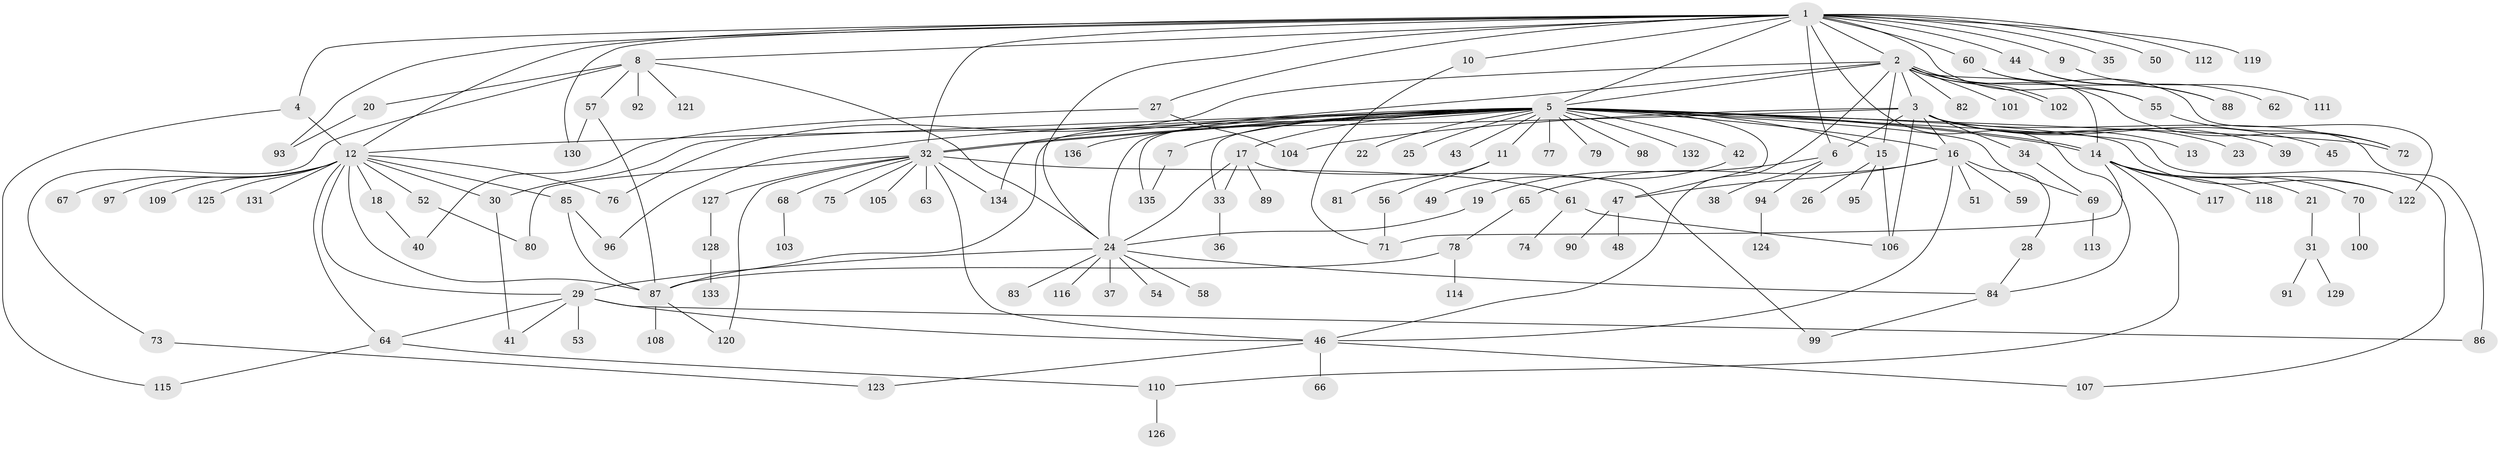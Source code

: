 // coarse degree distribution, {28: 0.00909090909090909, 18: 0.00909090909090909, 15: 0.00909090909090909, 3: 0.12727272727272726, 34: 0.00909090909090909, 2: 0.24545454545454545, 5: 0.02727272727272727, 16: 0.00909090909090909, 1: 0.5, 10: 0.00909090909090909, 8: 0.00909090909090909, 4: 0.01818181818181818, 7: 0.00909090909090909, 12: 0.00909090909090909}
// Generated by graph-tools (version 1.1) at 2025/23/03/03/25 07:23:53]
// undirected, 136 vertices, 192 edges
graph export_dot {
graph [start="1"]
  node [color=gray90,style=filled];
  1;
  2;
  3;
  4;
  5;
  6;
  7;
  8;
  9;
  10;
  11;
  12;
  13;
  14;
  15;
  16;
  17;
  18;
  19;
  20;
  21;
  22;
  23;
  24;
  25;
  26;
  27;
  28;
  29;
  30;
  31;
  32;
  33;
  34;
  35;
  36;
  37;
  38;
  39;
  40;
  41;
  42;
  43;
  44;
  45;
  46;
  47;
  48;
  49;
  50;
  51;
  52;
  53;
  54;
  55;
  56;
  57;
  58;
  59;
  60;
  61;
  62;
  63;
  64;
  65;
  66;
  67;
  68;
  69;
  70;
  71;
  72;
  73;
  74;
  75;
  76;
  77;
  78;
  79;
  80;
  81;
  82;
  83;
  84;
  85;
  86;
  87;
  88;
  89;
  90;
  91;
  92;
  93;
  94;
  95;
  96;
  97;
  98;
  99;
  100;
  101;
  102;
  103;
  104;
  105;
  106;
  107;
  108;
  109;
  110;
  111;
  112;
  113;
  114;
  115;
  116;
  117;
  118;
  119;
  120;
  121;
  122;
  123;
  124;
  125;
  126;
  127;
  128;
  129;
  130;
  131;
  132;
  133;
  134;
  135;
  136;
  1 -- 2;
  1 -- 4;
  1 -- 5;
  1 -- 6;
  1 -- 8;
  1 -- 9;
  1 -- 10;
  1 -- 12;
  1 -- 24;
  1 -- 27;
  1 -- 32;
  1 -- 35;
  1 -- 44;
  1 -- 50;
  1 -- 55;
  1 -- 60;
  1 -- 84;
  1 -- 93;
  1 -- 112;
  1 -- 119;
  1 -- 130;
  2 -- 3;
  2 -- 5;
  2 -- 14;
  2 -- 15;
  2 -- 46;
  2 -- 55;
  2 -- 72;
  2 -- 76;
  2 -- 82;
  2 -- 101;
  2 -- 102;
  2 -- 102;
  2 -- 134;
  3 -- 6;
  3 -- 12;
  3 -- 13;
  3 -- 16;
  3 -- 23;
  3 -- 34;
  3 -- 39;
  3 -- 45;
  3 -- 86;
  3 -- 104;
  3 -- 106;
  4 -- 12;
  4 -- 115;
  5 -- 7;
  5 -- 11;
  5 -- 14;
  5 -- 14;
  5 -- 15;
  5 -- 16;
  5 -- 17;
  5 -- 22;
  5 -- 24;
  5 -- 25;
  5 -- 30;
  5 -- 32;
  5 -- 32;
  5 -- 33;
  5 -- 42;
  5 -- 43;
  5 -- 47;
  5 -- 69;
  5 -- 72;
  5 -- 77;
  5 -- 79;
  5 -- 87;
  5 -- 96;
  5 -- 98;
  5 -- 107;
  5 -- 122;
  5 -- 132;
  5 -- 135;
  5 -- 136;
  6 -- 19;
  6 -- 38;
  6 -- 94;
  7 -- 135;
  8 -- 20;
  8 -- 24;
  8 -- 57;
  8 -- 73;
  8 -- 92;
  8 -- 121;
  9 -- 111;
  10 -- 71;
  11 -- 56;
  11 -- 81;
  12 -- 18;
  12 -- 29;
  12 -- 30;
  12 -- 52;
  12 -- 64;
  12 -- 67;
  12 -- 76;
  12 -- 85;
  12 -- 87;
  12 -- 97;
  12 -- 109;
  12 -- 125;
  12 -- 131;
  14 -- 21;
  14 -- 70;
  14 -- 71;
  14 -- 110;
  14 -- 117;
  14 -- 118;
  14 -- 122;
  15 -- 26;
  15 -- 95;
  15 -- 106;
  16 -- 28;
  16 -- 46;
  16 -- 47;
  16 -- 51;
  16 -- 59;
  16 -- 65;
  17 -- 24;
  17 -- 33;
  17 -- 89;
  17 -- 99;
  18 -- 40;
  19 -- 24;
  20 -- 93;
  21 -- 31;
  24 -- 29;
  24 -- 37;
  24 -- 54;
  24 -- 58;
  24 -- 83;
  24 -- 84;
  24 -- 116;
  27 -- 40;
  27 -- 104;
  28 -- 84;
  29 -- 41;
  29 -- 46;
  29 -- 53;
  29 -- 64;
  29 -- 86;
  30 -- 41;
  31 -- 91;
  31 -- 129;
  32 -- 46;
  32 -- 61;
  32 -- 63;
  32 -- 68;
  32 -- 75;
  32 -- 80;
  32 -- 105;
  32 -- 120;
  32 -- 127;
  32 -- 134;
  33 -- 36;
  34 -- 69;
  42 -- 49;
  44 -- 62;
  44 -- 88;
  46 -- 66;
  46 -- 107;
  46 -- 123;
  47 -- 48;
  47 -- 90;
  52 -- 80;
  55 -- 72;
  56 -- 71;
  57 -- 87;
  57 -- 130;
  60 -- 88;
  60 -- 122;
  61 -- 74;
  61 -- 106;
  64 -- 110;
  64 -- 115;
  65 -- 78;
  68 -- 103;
  69 -- 113;
  70 -- 100;
  73 -- 123;
  78 -- 87;
  78 -- 114;
  84 -- 99;
  85 -- 87;
  85 -- 96;
  87 -- 108;
  87 -- 120;
  94 -- 124;
  110 -- 126;
  127 -- 128;
  128 -- 133;
}
